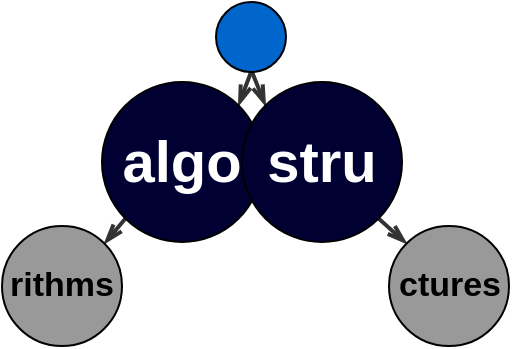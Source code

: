 <mxfile version="14.1.8" type="device"><diagram id="gnfGQlcOAZnwUyT4C0SN" name="Page-1"><mxGraphModel dx="1422" dy="830" grid="1" gridSize="10" guides="1" tooltips="1" connect="1" arrows="1" fold="1" page="1" pageScale="1" pageWidth="850" pageHeight="1100" math="0" shadow="0"><root><mxCell id="0"/><mxCell id="1" parent="0"/><mxCell id="9AaZQT5q0Pmm0B4dBt8N-7" style="rounded=0;orthogonalLoop=1;jettySize=auto;html=1;exitX=0.5;exitY=1;exitDx=0;exitDy=0;entryX=1;entryY=0;entryDx=0;entryDy=0;fontColor=#FFFFFF;endArrow=openThin;endFill=0;strokeColor=#333333;strokeWidth=2;" edge="1" parent="1" source="9AaZQT5q0Pmm0B4dBt8N-1" target="9AaZQT5q0Pmm0B4dBt8N-2"><mxGeometry relative="1" as="geometry"/></mxCell><mxCell id="9AaZQT5q0Pmm0B4dBt8N-8" style="edgeStyle=none;rounded=0;orthogonalLoop=1;jettySize=auto;html=1;entryX=0;entryY=0;entryDx=0;entryDy=0;fontColor=#FFFFFF;endArrow=openThin;endFill=0;strokeColor=#333333;strokeWidth=2;" edge="1" parent="1" target="9AaZQT5q0Pmm0B4dBt8N-3"><mxGeometry relative="1" as="geometry"><mxPoint x="330" y="360" as="sourcePoint"/></mxGeometry></mxCell><mxCell id="9AaZQT5q0Pmm0B4dBt8N-1" value="" style="ellipse;whiteSpace=wrap;html=1;aspect=fixed;fillColor=#0066CC;" vertex="1" parent="1"><mxGeometry x="312" y="325" width="35" height="35" as="geometry"/></mxCell><mxCell id="9AaZQT5q0Pmm0B4dBt8N-12" style="edgeStyle=none;rounded=0;orthogonalLoop=1;jettySize=auto;html=1;exitX=0;exitY=1;exitDx=0;exitDy=0;entryX=1;entryY=0;entryDx=0;entryDy=0;endArrow=openThin;endFill=0;fontSize=18;fontColor=#FFFFFF;strokeColor=#333333;strokeWidth=2;" edge="1" parent="1" source="9AaZQT5q0Pmm0B4dBt8N-2" target="9AaZQT5q0Pmm0B4dBt8N-4"><mxGeometry relative="1" as="geometry"/></mxCell><mxCell id="9AaZQT5q0Pmm0B4dBt8N-2" value="algo" style="ellipse;whiteSpace=wrap;html=1;aspect=fixed;fillColor=#000033;fontColor=#FFFFFF;fontStyle=1;fontSize=29;fontFamily=Helvetica;" vertex="1" parent="1"><mxGeometry x="255" y="365" width="80" height="80" as="geometry"/></mxCell><mxCell id="9AaZQT5q0Pmm0B4dBt8N-13" style="edgeStyle=none;rounded=0;orthogonalLoop=1;jettySize=auto;html=1;exitX=1;exitY=1;exitDx=0;exitDy=0;entryX=0;entryY=0;entryDx=0;entryDy=0;endArrow=openThin;endFill=0;fontSize=18;fontColor=#FFFFFF;strokeColor=#333333;strokeWidth=2;" edge="1" parent="1" source="9AaZQT5q0Pmm0B4dBt8N-3" target="9AaZQT5q0Pmm0B4dBt8N-11"><mxGeometry relative="1" as="geometry"/></mxCell><mxCell id="9AaZQT5q0Pmm0B4dBt8N-3" value="stru" style="ellipse;whiteSpace=wrap;html=1;aspect=fixed;fontColor=#FFFFFF;fillColor=#000033;fontStyle=1;fontSize=29;fontFamily=Helvetica;" vertex="1" parent="1"><mxGeometry x="325" y="365" width="80" height="80" as="geometry"/></mxCell><mxCell id="9AaZQT5q0Pmm0B4dBt8N-4" value="rithms" style="ellipse;whiteSpace=wrap;html=1;aspect=fixed;fillColor=#999999;fontSize=17;fontStyle=1" vertex="1" parent="1"><mxGeometry x="205" y="437" width="60" height="60" as="geometry"/></mxCell><mxCell id="9AaZQT5q0Pmm0B4dBt8N-11" value="ctures" style="ellipse;whiteSpace=wrap;html=1;aspect=fixed;fillColor=#999999;fontSize=17;fontStyle=1" vertex="1" parent="1"><mxGeometry x="398.5" y="437" width="60" height="60" as="geometry"/></mxCell></root></mxGraphModel></diagram></mxfile>